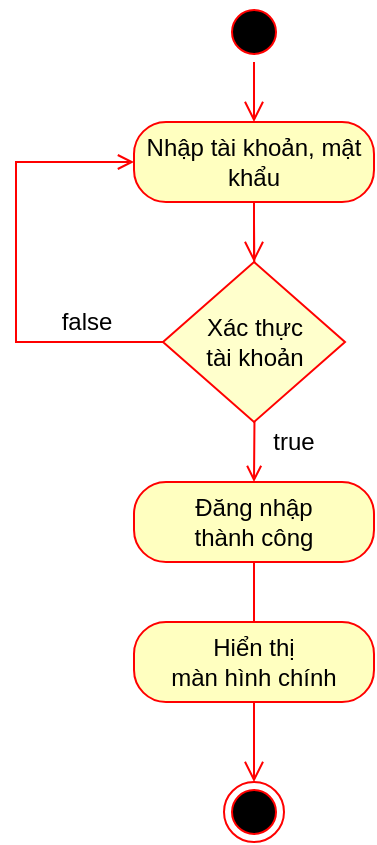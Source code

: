 <mxfile version="14.1.9" type="github" pages="2">
  <diagram id="SXfDxzFWt6EPNgV6SbXH" name="Đăng nhập">
    <mxGraphModel dx="981" dy="526" grid="0" gridSize="10" guides="1" tooltips="1" connect="1" arrows="1" fold="1" page="1" pageScale="1" pageWidth="827" pageHeight="1169" math="0" shadow="0">
      <root>
        <mxCell id="0" />
        <mxCell id="1" parent="0" />
        <mxCell id="aVLMBq3iaSL3DEeVHCtI-1" value="" style="ellipse;html=1;shape=startState;fillColor=#000000;strokeColor=#ff0000;" parent="1" vertex="1">
          <mxGeometry x="384" y="90" width="30" height="30" as="geometry" />
        </mxCell>
        <mxCell id="aVLMBq3iaSL3DEeVHCtI-2" value="" style="edgeStyle=orthogonalEdgeStyle;html=1;verticalAlign=bottom;endArrow=open;endSize=8;strokeColor=#ff0000;entryX=0.5;entryY=0;entryDx=0;entryDy=0;" parent="1" source="aVLMBq3iaSL3DEeVHCtI-1" edge="1" target="aVLMBq3iaSL3DEeVHCtI-3">
          <mxGeometry relative="1" as="geometry">
            <mxPoint x="399" y="120" as="targetPoint" />
          </mxGeometry>
        </mxCell>
        <mxCell id="aVLMBq3iaSL3DEeVHCtI-3" value="Nhập tài khoản, mật khẩu" style="rounded=1;whiteSpace=wrap;html=1;arcSize=40;fontColor=#000000;fillColor=#ffffc0;strokeColor=#ff0000;" parent="1" vertex="1">
          <mxGeometry x="339" y="150" width="120" height="40" as="geometry" />
        </mxCell>
        <mxCell id="aVLMBq3iaSL3DEeVHCtI-4" value="" style="edgeStyle=orthogonalEdgeStyle;html=1;verticalAlign=bottom;endArrow=open;endSize=8;strokeColor=#ff0000;" parent="1" source="aVLMBq3iaSL3DEeVHCtI-3" edge="1">
          <mxGeometry relative="1" as="geometry">
            <mxPoint x="399" y="220" as="targetPoint" />
          </mxGeometry>
        </mxCell>
        <mxCell id="aVLMBq3iaSL3DEeVHCtI-10" style="edgeStyle=orthogonalEdgeStyle;rounded=0;orthogonalLoop=1;jettySize=auto;html=1;endArrow=open;endFill=0;strokeColor=#FF0000;" parent="1" source="aVLMBq3iaSL3DEeVHCtI-9" target="aVLMBq3iaSL3DEeVHCtI-3" edge="1">
          <mxGeometry relative="1" as="geometry">
            <Array as="points">
              <mxPoint x="399" y="260" />
              <mxPoint x="280" y="260" />
              <mxPoint x="280" y="140" />
            </Array>
          </mxGeometry>
        </mxCell>
        <mxCell id="aVLMBq3iaSL3DEeVHCtI-15" style="edgeStyle=orthogonalEdgeStyle;rounded=0;orthogonalLoop=1;jettySize=auto;html=1;endArrow=open;endFill=0;strokeColor=#FF0000;" parent="1" target="aVLMBq3iaSL3DEeVHCtI-13" edge="1">
          <mxGeometry relative="1" as="geometry">
            <mxPoint x="399" y="200" as="sourcePoint" />
          </mxGeometry>
        </mxCell>
        <mxCell id="aVLMBq3iaSL3DEeVHCtI-9" value="&lt;div&gt;Xác thực&lt;/div&gt;&lt;div&gt;tài khoản&lt;/div&gt;" style="rhombus;whiteSpace=wrap;html=1;strokeColor=#FF0000;fillColor=#FFFFCC;" parent="1" vertex="1">
          <mxGeometry x="353.5" y="220" width="91" height="80" as="geometry" />
        </mxCell>
        <mxCell id="aVLMBq3iaSL3DEeVHCtI-12" value="false" style="text;html=1;strokeColor=none;fillColor=none;align=center;verticalAlign=middle;whiteSpace=wrap;rounded=0;" parent="1" vertex="1">
          <mxGeometry x="280" y="240" width="71" height="20" as="geometry" />
        </mxCell>
        <mxCell id="aVLMBq3iaSL3DEeVHCtI-13" value="&lt;div&gt;Đăng nhập&lt;/div&gt;&lt;div&gt;thành công&lt;/div&gt;" style="rounded=1;whiteSpace=wrap;html=1;arcSize=40;fontColor=#000000;fillColor=#ffffc0;strokeColor=#ff0000;" parent="1" vertex="1">
          <mxGeometry x="339" y="330" width="120" height="40" as="geometry" />
        </mxCell>
        <mxCell id="aVLMBq3iaSL3DEeVHCtI-14" value="" style="edgeStyle=orthogonalEdgeStyle;html=1;verticalAlign=bottom;endArrow=open;endSize=8;strokeColor=#ff0000;" parent="1" source="aVLMBq3iaSL3DEeVHCtI-13" edge="1">
          <mxGeometry relative="1" as="geometry">
            <mxPoint x="399" y="440" as="targetPoint" />
          </mxGeometry>
        </mxCell>
        <mxCell id="aVLMBq3iaSL3DEeVHCtI-16" value="true" style="text;html=1;strokeColor=none;fillColor=none;align=center;verticalAlign=middle;whiteSpace=wrap;rounded=0;" parent="1" vertex="1">
          <mxGeometry x="399" y="300" width="40" height="20" as="geometry" />
        </mxCell>
        <mxCell id="aVLMBq3iaSL3DEeVHCtI-17" value="&lt;div&gt;Hiển thị&lt;/div&gt;&lt;div&gt;màn hình chính&lt;/div&gt;" style="rounded=1;whiteSpace=wrap;html=1;arcSize=40;fontColor=#000000;fillColor=#ffffc0;strokeColor=#ff0000;" parent="1" vertex="1">
          <mxGeometry x="339" y="400" width="120" height="40" as="geometry" />
        </mxCell>
        <mxCell id="aVLMBq3iaSL3DEeVHCtI-18" value="" style="edgeStyle=orthogonalEdgeStyle;html=1;verticalAlign=bottom;endArrow=open;endSize=8;strokeColor=#ff0000;entryX=0.5;entryY=0;entryDx=0;entryDy=0;" parent="1" source="aVLMBq3iaSL3DEeVHCtI-17" edge="1" target="aVLMBq3iaSL3DEeVHCtI-20">
          <mxGeometry relative="1" as="geometry">
            <mxPoint x="399" y="540" as="targetPoint" />
          </mxGeometry>
        </mxCell>
        <mxCell id="aVLMBq3iaSL3DEeVHCtI-20" value="" style="ellipse;html=1;shape=endState;fillColor=#000000;strokeColor=#ff0000;" parent="1" vertex="1">
          <mxGeometry x="384" y="480" width="30" height="30" as="geometry" />
        </mxCell>
      </root>
    </mxGraphModel>
  </diagram>
  <diagram id="2ThCdBVcW8lgydykFIcz" name="payment">
    <mxGraphModel dx="1422" dy="762" grid="1" gridSize="10" guides="1" tooltips="1" connect="1" arrows="1" fold="1" page="1" pageScale="1" pageWidth="827" pageHeight="1169" math="0" shadow="0">
      <root>
        <mxCell id="VKb3eYI90odOWDq8hzrA-0" />
        <mxCell id="VKb3eYI90odOWDq8hzrA-1" parent="VKb3eYI90odOWDq8hzrA-0" />
        <mxCell id="NjsMmi4Ps9nCYqUQht5x-0" value="" style="ellipse;html=1;shape=startState;fillColor=#000000;strokeColor=#ff0000;" parent="VKb3eYI90odOWDq8hzrA-1" vertex="1">
          <mxGeometry x="384" y="50" width="30" height="30" as="geometry" />
        </mxCell>
        <mxCell id="NjsMmi4Ps9nCYqUQht5x-1" value="" style="edgeStyle=orthogonalEdgeStyle;html=1;verticalAlign=bottom;endArrow=open;endSize=8;strokeColor=#ff0000;" parent="VKb3eYI90odOWDq8hzrA-1" source="NjsMmi4Ps9nCYqUQht5x-0" edge="1">
          <mxGeometry relative="1" as="geometry">
            <mxPoint x="399" y="140" as="targetPoint" />
          </mxGeometry>
        </mxCell>
        <mxCell id="NjsMmi4Ps9nCYqUQht5x-17" value="Đặt mua" style="rounded=1;whiteSpace=wrap;html=1;arcSize=40;fontColor=#000000;fillColor=#ffffc0;strokeColor=#ff0000;" parent="VKb3eYI90odOWDq8hzrA-1" vertex="1">
          <mxGeometry x="339" y="140" width="120" height="40" as="geometry" />
        </mxCell>
        <mxCell id="NjsMmi4Ps9nCYqUQht5x-18" value="" style="edgeStyle=orthogonalEdgeStyle;html=1;verticalAlign=bottom;endArrow=open;endSize=8;strokeColor=#ff0000;" parent="VKb3eYI90odOWDq8hzrA-1" source="NjsMmi4Ps9nCYqUQht5x-17" edge="1">
          <mxGeometry relative="1" as="geometry">
            <mxPoint x="399" y="240" as="targetPoint" />
          </mxGeometry>
        </mxCell>
        <mxCell id="NjsMmi4Ps9nCYqUQht5x-19" value="Chọn phương thức thanh toán" style="rounded=1;whiteSpace=wrap;html=1;arcSize=40;fontColor=#000000;fillColor=#ffffc0;strokeColor=#ff0000;" parent="VKb3eYI90odOWDq8hzrA-1" vertex="1">
          <mxGeometry x="339" y="240" width="120" height="40" as="geometry" />
        </mxCell>
        <mxCell id="NjsMmi4Ps9nCYqUQht5x-20" value="" style="edgeStyle=orthogonalEdgeStyle;html=1;verticalAlign=bottom;endArrow=open;endSize=8;strokeColor=#ff0000;" parent="VKb3eYI90odOWDq8hzrA-1" source="NjsMmi4Ps9nCYqUQht5x-19" target="NjsMmi4Ps9nCYqUQht5x-23" edge="1">
          <mxGeometry relative="1" as="geometry">
            <mxPoint x="399" y="340" as="targetPoint" />
          </mxGeometry>
        </mxCell>
        <mxCell id="NjsMmi4Ps9nCYqUQht5x-24" style="edgeStyle=orthogonalEdgeStyle;rounded=0;orthogonalLoop=1;jettySize=auto;html=1;endArrow=open;endFill=0;endSize=6;strokeColor=#000000;strokeWidth=1;" parent="VKb3eYI90odOWDq8hzrA-1" source="NjsMmi4Ps9nCYqUQht5x-23" target="NjsMmi4Ps9nCYqUQht5x-19" edge="1">
          <mxGeometry relative="1" as="geometry">
            <mxPoint x="300" y="270" as="targetPoint" />
            <Array as="points">
              <mxPoint x="230" y="395" />
              <mxPoint x="230" y="260" />
            </Array>
          </mxGeometry>
        </mxCell>
        <mxCell id="NjsMmi4Ps9nCYqUQht5x-28" style="edgeStyle=orthogonalEdgeStyle;rounded=0;orthogonalLoop=1;jettySize=auto;html=1;endArrow=open;endFill=0;endSize=6;strokeColor=#000000;strokeWidth=1;" parent="VKb3eYI90odOWDq8hzrA-1" source="NjsMmi4Ps9nCYqUQht5x-23" target="NjsMmi4Ps9nCYqUQht5x-26" edge="1">
          <mxGeometry relative="1" as="geometry" />
        </mxCell>
        <mxCell id="NjsMmi4Ps9nCYqUQht5x-23" value="&lt;div&gt;Kiểm tra&lt;/div&gt;&lt;div&gt;phương thức thanh toán&lt;/div&gt;" style="rhombus;whiteSpace=wrap;html=1;strokeColor=#FF0000;fillColor=#FFFFCC;" parent="VKb3eYI90odOWDq8hzrA-1" vertex="1">
          <mxGeometry x="343.5" y="340" width="111" height="110" as="geometry" />
        </mxCell>
        <mxCell id="NjsMmi4Ps9nCYqUQht5x-25" value="không khả dụng" style="text;html=1;strokeColor=none;fillColor=none;align=center;verticalAlign=middle;whiteSpace=wrap;rounded=0;" parent="VKb3eYI90odOWDq8hzrA-1" vertex="1">
          <mxGeometry x="220" y="370" width="140" height="20" as="geometry" />
        </mxCell>
        <mxCell id="NjsMmi4Ps9nCYqUQht5x-30" style="edgeStyle=orthogonalEdgeStyle;rounded=0;orthogonalLoop=1;jettySize=auto;html=1;endArrow=open;endFill=0;endSize=6;strokeColor=#000000;strokeWidth=1;" parent="VKb3eYI90odOWDq8hzrA-1" source="NjsMmi4Ps9nCYqUQht5x-26" target="NjsMmi4Ps9nCYqUQht5x-29" edge="1">
          <mxGeometry relative="1" as="geometry" />
        </mxCell>
        <mxCell id="NjsMmi4Ps9nCYqUQht5x-26" value="&lt;div&gt;Đặt hàng&lt;/div&gt;&lt;div&gt;thành công&lt;/div&gt;" style="rounded=1;whiteSpace=wrap;html=1;arcSize=40;fontColor=#000000;fillColor=#ffffc0;strokeColor=#ff0000;" parent="VKb3eYI90odOWDq8hzrA-1" vertex="1">
          <mxGeometry x="339" y="510" width="120" height="40" as="geometry" />
        </mxCell>
        <mxCell id="NjsMmi4Ps9nCYqUQht5x-29" value="" style="ellipse;html=1;shape=endState;fillColor=#000000;strokeColor=#ff0000;" parent="VKb3eYI90odOWDq8hzrA-1" vertex="1">
          <mxGeometry x="384" y="610" width="30" height="30" as="geometry" />
        </mxCell>
        <mxCell id="NjsMmi4Ps9nCYqUQht5x-31" value="Khả dụng" style="text;html=1;strokeColor=none;fillColor=none;align=center;verticalAlign=middle;whiteSpace=wrap;rounded=0;" parent="VKb3eYI90odOWDq8hzrA-1" vertex="1">
          <mxGeometry x="380" y="460" width="120" height="20" as="geometry" />
        </mxCell>
      </root>
    </mxGraphModel>
  </diagram>
</mxfile>
